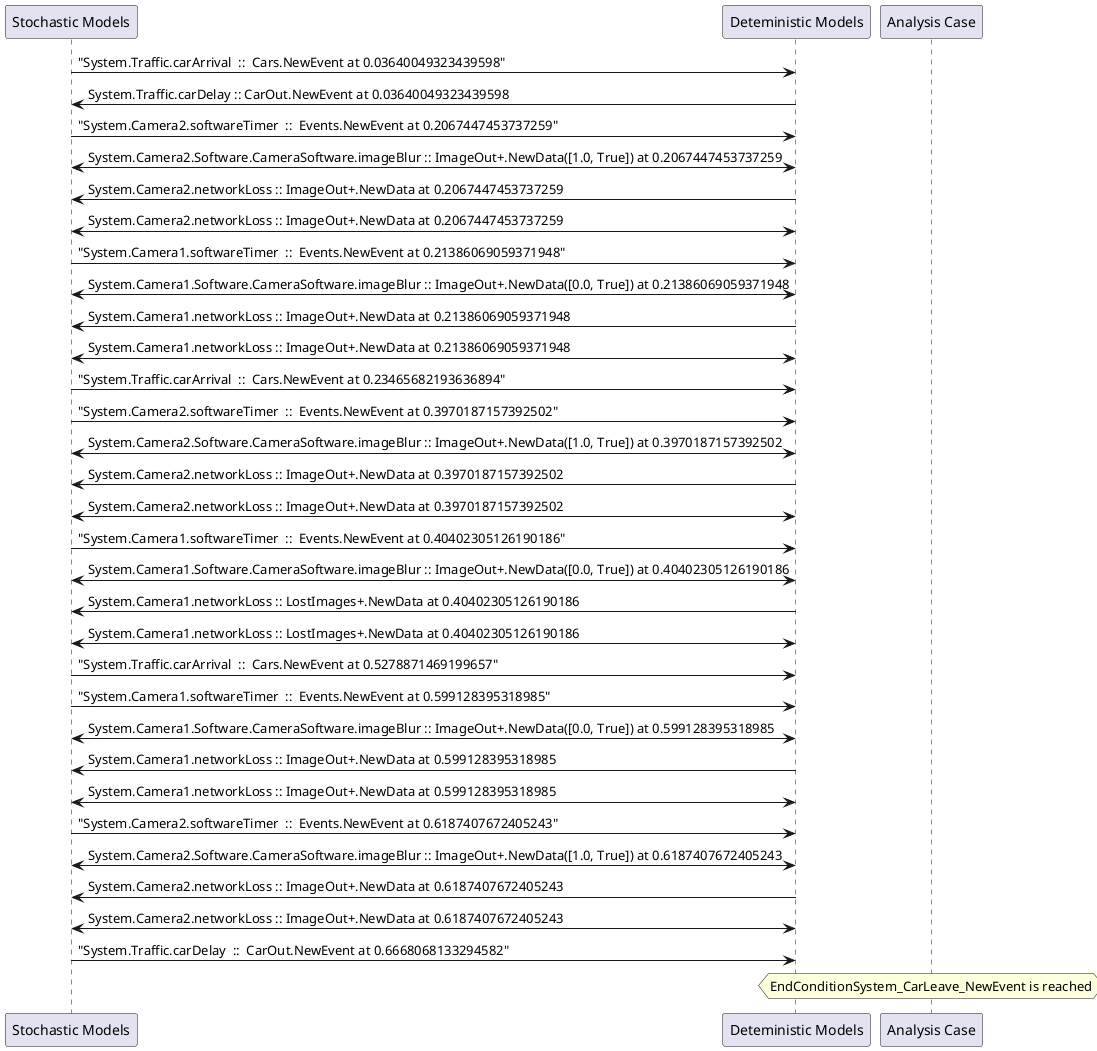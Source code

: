 
	@startuml
	participant "Stochastic Models" as stochmodel
	participant "Deteministic Models" as detmodel
	participant "Analysis Case" as analysis
	{8372_stop} stochmodel -> detmodel : "System.Traffic.carArrival  ::  Cars.NewEvent at 0.03640049323439598"
{8385_start} detmodel -> stochmodel : System.Traffic.carDelay :: CarOut.NewEvent at 0.03640049323439598
{8357_stop} stochmodel -> detmodel : "System.Camera2.softwareTimer  ::  Events.NewEvent at 0.2067447453737259"
detmodel <-> stochmodel : System.Camera2.Software.CameraSoftware.imageBlur :: ImageOut+.NewData([1.0, True]) at 0.2067447453737259
detmodel -> stochmodel : System.Camera2.networkLoss :: ImageOut+.NewData at 0.2067447453737259
detmodel <-> stochmodel : System.Camera2.networkLoss :: ImageOut+.NewData at 0.2067447453737259
{8341_stop} stochmodel -> detmodel : "System.Camera1.softwareTimer  ::  Events.NewEvent at 0.21386069059371948"
detmodel <-> stochmodel : System.Camera1.Software.CameraSoftware.imageBlur :: ImageOut+.NewData([0.0, True]) at 0.21386069059371948
detmodel -> stochmodel : System.Camera1.networkLoss :: ImageOut+.NewData at 0.21386069059371948
detmodel <-> stochmodel : System.Camera1.networkLoss :: ImageOut+.NewData at 0.21386069059371948
{8373_stop} stochmodel -> detmodel : "System.Traffic.carArrival  ::  Cars.NewEvent at 0.23465682193636894"
{8358_stop} stochmodel -> detmodel : "System.Camera2.softwareTimer  ::  Events.NewEvent at 0.3970187157392502"
detmodel <-> stochmodel : System.Camera2.Software.CameraSoftware.imageBlur :: ImageOut+.NewData([1.0, True]) at 0.3970187157392502
detmodel -> stochmodel : System.Camera2.networkLoss :: ImageOut+.NewData at 0.3970187157392502
detmodel <-> stochmodel : System.Camera2.networkLoss :: ImageOut+.NewData at 0.3970187157392502
{8342_stop} stochmodel -> detmodel : "System.Camera1.softwareTimer  ::  Events.NewEvent at 0.40402305126190186"
detmodel <-> stochmodel : System.Camera1.Software.CameraSoftware.imageBlur :: ImageOut+.NewData([0.0, True]) at 0.40402305126190186
detmodel -> stochmodel : System.Camera1.networkLoss :: LostImages+.NewData at 0.40402305126190186
detmodel <-> stochmodel : System.Camera1.networkLoss :: LostImages+.NewData at 0.40402305126190186
{8374_stop} stochmodel -> detmodel : "System.Traffic.carArrival  ::  Cars.NewEvent at 0.5278871469199657"
{8343_stop} stochmodel -> detmodel : "System.Camera1.softwareTimer  ::  Events.NewEvent at 0.599128395318985"
detmodel <-> stochmodel : System.Camera1.Software.CameraSoftware.imageBlur :: ImageOut+.NewData([0.0, True]) at 0.599128395318985
detmodel -> stochmodel : System.Camera1.networkLoss :: ImageOut+.NewData at 0.599128395318985
detmodel <-> stochmodel : System.Camera1.networkLoss :: ImageOut+.NewData at 0.599128395318985
{8359_stop} stochmodel -> detmodel : "System.Camera2.softwareTimer  ::  Events.NewEvent at 0.6187407672405243"
detmodel <-> stochmodel : System.Camera2.Software.CameraSoftware.imageBlur :: ImageOut+.NewData([1.0, True]) at 0.6187407672405243
detmodel -> stochmodel : System.Camera2.networkLoss :: ImageOut+.NewData at 0.6187407672405243
detmodel <-> stochmodel : System.Camera2.networkLoss :: ImageOut+.NewData at 0.6187407672405243
{8385_stop} stochmodel -> detmodel : "System.Traffic.carDelay  ::  CarOut.NewEvent at 0.6668068133294582"
{8385_start} <-> {8385_stop} : delay
hnote over analysis 
EndConditionSystem_CarLeave_NewEvent is reached
endnote
@enduml